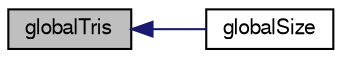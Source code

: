 digraph "globalTris"
{
  bgcolor="transparent";
  edge [fontname="FreeSans",fontsize="10",labelfontname="FreeSans",labelfontsize="10"];
  node [fontname="FreeSans",fontsize="10",shape=record];
  rankdir="LR";
  Node1 [label="globalTris",height=0.2,width=0.4,color="black", fillcolor="grey75", style="filled" fontcolor="black"];
  Node1 -> Node2 [dir="back",color="midnightblue",fontsize="10",style="solid",fontname="FreeSans"];
  Node2 [label="globalSize",height=0.2,width=0.4,color="black",URL="$a00537.html#a8552430e1bfdd437d14f4bbb517c59db",tooltip="Range of global indices that can be returned. "];
}
